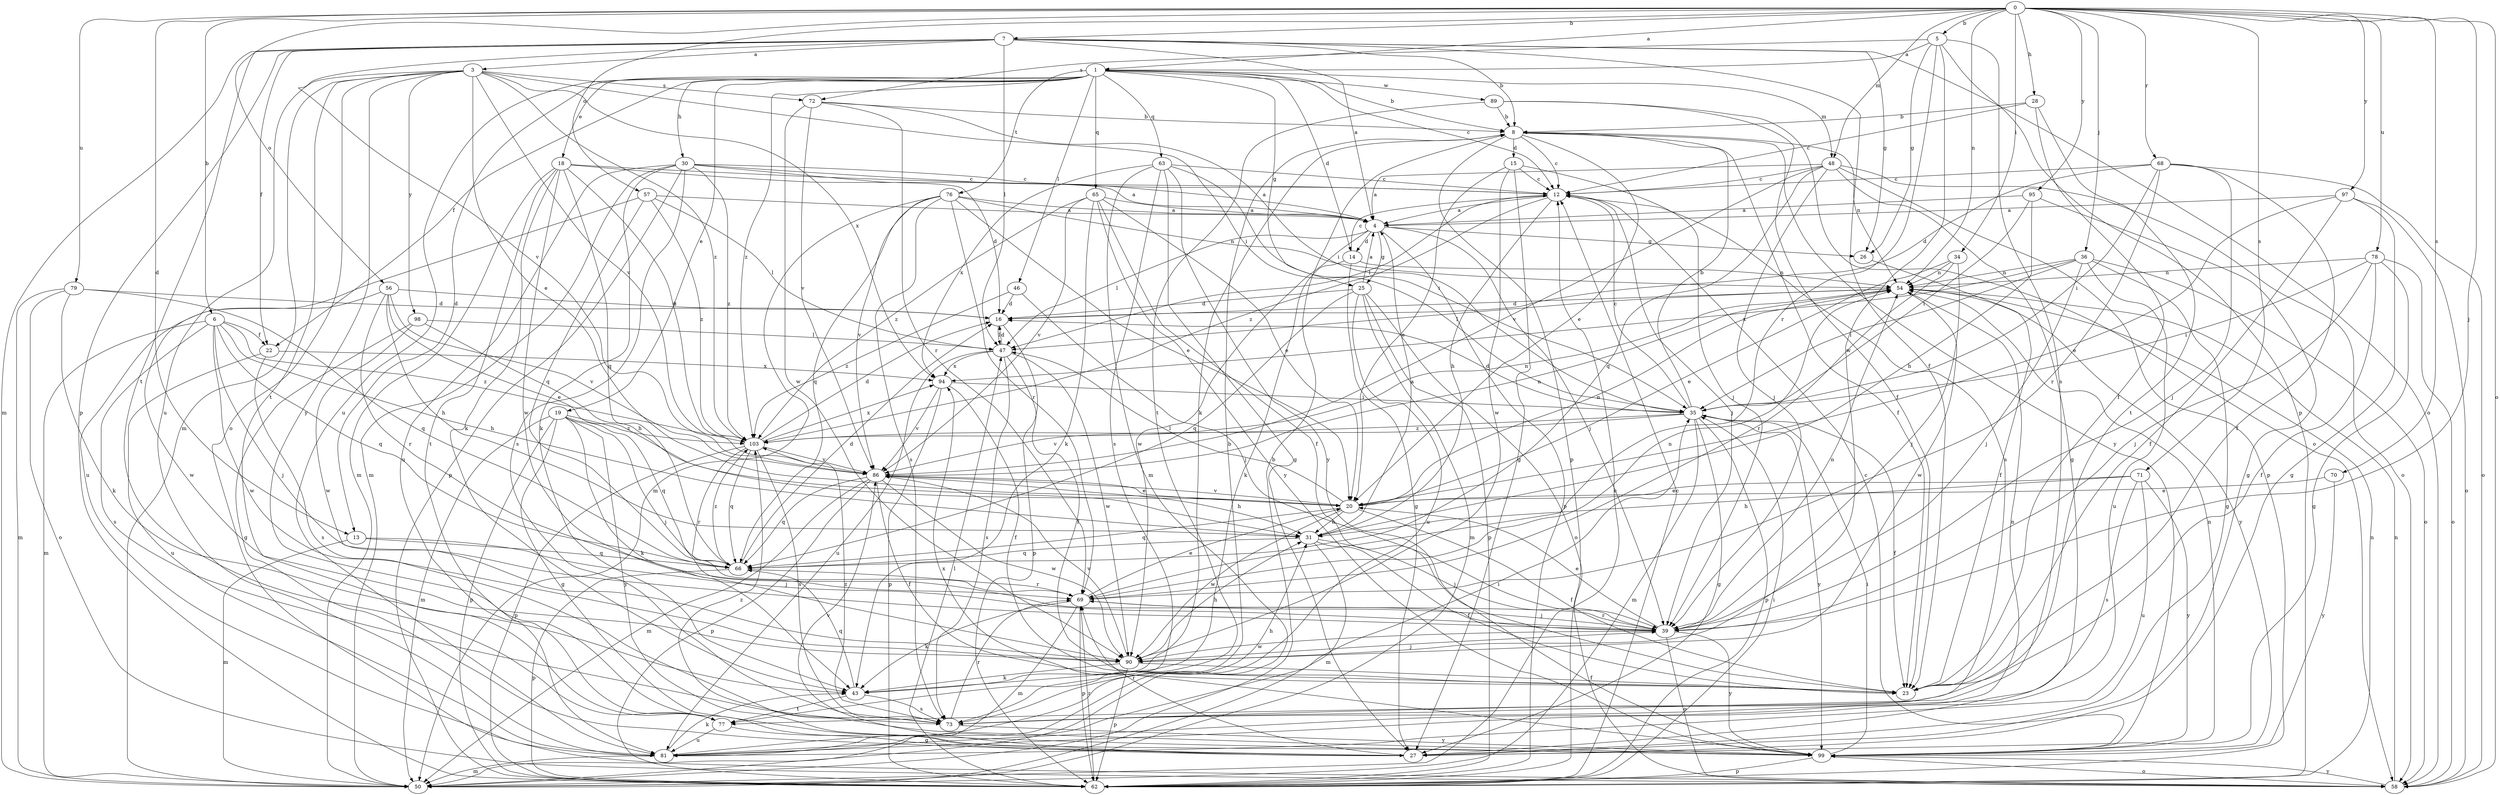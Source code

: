 strict digraph  {
0;
1;
3;
4;
5;
6;
7;
8;
12;
13;
14;
15;
16;
18;
19;
20;
22;
23;
25;
26;
27;
28;
30;
31;
34;
35;
36;
39;
43;
46;
47;
48;
50;
54;
56;
57;
58;
62;
63;
65;
66;
68;
69;
70;
71;
72;
73;
76;
77;
78;
79;
81;
86;
89;
90;
94;
95;
97;
98;
99;
103;
0 -> 1  [label=a];
0 -> 5  [label=b];
0 -> 6  [label=b];
0 -> 7  [label=b];
0 -> 13  [label=d];
0 -> 28  [label=h];
0 -> 34  [label=i];
0 -> 36  [label=j];
0 -> 39  [label=j];
0 -> 48  [label=m];
0 -> 54  [label=n];
0 -> 56  [label=o];
0 -> 57  [label=o];
0 -> 58  [label=o];
0 -> 68  [label=r];
0 -> 70  [label=s];
0 -> 71  [label=s];
0 -> 78  [label=u];
0 -> 79  [label=u];
0 -> 95  [label=y];
0 -> 97  [label=y];
1 -> 8  [label=b];
1 -> 12  [label=c];
1 -> 13  [label=d];
1 -> 14  [label=d];
1 -> 18  [label=e];
1 -> 19  [label=e];
1 -> 22  [label=f];
1 -> 25  [label=g];
1 -> 30  [label=h];
1 -> 46  [label=l];
1 -> 48  [label=m];
1 -> 63  [label=q];
1 -> 65  [label=q];
1 -> 76  [label=t];
1 -> 81  [label=u];
1 -> 89  [label=w];
1 -> 103  [label=z];
3 -> 20  [label=e];
3 -> 35  [label=i];
3 -> 50  [label=m];
3 -> 58  [label=o];
3 -> 72  [label=s];
3 -> 77  [label=t];
3 -> 81  [label=u];
3 -> 86  [label=v];
3 -> 94  [label=x];
3 -> 98  [label=y];
3 -> 99  [label=y];
3 -> 103  [label=z];
4 -> 14  [label=d];
4 -> 25  [label=g];
4 -> 26  [label=g];
4 -> 39  [label=j];
4 -> 47  [label=l];
4 -> 62  [label=p];
4 -> 90  [label=w];
5 -> 1  [label=a];
5 -> 26  [label=g];
5 -> 62  [label=p];
5 -> 69  [label=r];
5 -> 72  [label=s];
5 -> 73  [label=s];
5 -> 90  [label=w];
6 -> 22  [label=f];
6 -> 31  [label=h];
6 -> 39  [label=j];
6 -> 50  [label=m];
6 -> 66  [label=q];
6 -> 73  [label=s];
6 -> 90  [label=w];
6 -> 103  [label=z];
7 -> 3  [label=a];
7 -> 4  [label=a];
7 -> 8  [label=b];
7 -> 22  [label=f];
7 -> 23  [label=f];
7 -> 26  [label=g];
7 -> 47  [label=l];
7 -> 50  [label=m];
7 -> 58  [label=o];
7 -> 62  [label=p];
7 -> 77  [label=t];
7 -> 86  [label=v];
8 -> 12  [label=c];
8 -> 15  [label=d];
8 -> 20  [label=e];
8 -> 23  [label=f];
8 -> 43  [label=k];
8 -> 54  [label=n];
8 -> 62  [label=p];
8 -> 99  [label=y];
12 -> 4  [label=a];
12 -> 31  [label=h];
12 -> 39  [label=j];
12 -> 47  [label=l];
12 -> 73  [label=s];
12 -> 103  [label=z];
13 -> 39  [label=j];
13 -> 50  [label=m];
13 -> 66  [label=q];
14 -> 12  [label=c];
14 -> 27  [label=g];
14 -> 43  [label=k];
14 -> 54  [label=n];
15 -> 12  [label=c];
15 -> 20  [label=e];
15 -> 27  [label=g];
15 -> 39  [label=j];
15 -> 90  [label=w];
16 -> 47  [label=l];
16 -> 62  [label=p];
18 -> 4  [label=a];
18 -> 12  [label=c];
18 -> 43  [label=k];
18 -> 50  [label=m];
18 -> 66  [label=q];
18 -> 77  [label=t];
18 -> 90  [label=w];
18 -> 103  [label=z];
19 -> 27  [label=g];
19 -> 39  [label=j];
19 -> 43  [label=k];
19 -> 50  [label=m];
19 -> 62  [label=p];
19 -> 66  [label=q];
19 -> 99  [label=y];
19 -> 103  [label=z];
20 -> 23  [label=f];
20 -> 31  [label=h];
20 -> 47  [label=l];
20 -> 54  [label=n];
20 -> 66  [label=q];
20 -> 86  [label=v];
20 -> 90  [label=w];
22 -> 73  [label=s];
22 -> 81  [label=u];
22 -> 94  [label=x];
25 -> 4  [label=a];
25 -> 16  [label=d];
25 -> 50  [label=m];
25 -> 58  [label=o];
25 -> 62  [label=p];
25 -> 66  [label=q];
25 -> 81  [label=u];
26 -> 23  [label=f];
27 -> 69  [label=r];
27 -> 86  [label=v];
28 -> 8  [label=b];
28 -> 12  [label=c];
28 -> 23  [label=f];
28 -> 77  [label=t];
30 -> 4  [label=a];
30 -> 12  [label=c];
30 -> 16  [label=d];
30 -> 43  [label=k];
30 -> 50  [label=m];
30 -> 62  [label=p];
30 -> 73  [label=s];
30 -> 81  [label=u];
30 -> 103  [label=z];
31 -> 4  [label=a];
31 -> 23  [label=f];
31 -> 39  [label=j];
31 -> 50  [label=m];
31 -> 66  [label=q];
34 -> 20  [label=e];
34 -> 39  [label=j];
34 -> 54  [label=n];
34 -> 69  [label=r];
35 -> 8  [label=b];
35 -> 12  [label=c];
35 -> 16  [label=d];
35 -> 23  [label=f];
35 -> 27  [label=g];
35 -> 50  [label=m];
35 -> 62  [label=p];
35 -> 86  [label=v];
35 -> 99  [label=y];
35 -> 103  [label=z];
36 -> 27  [label=g];
36 -> 35  [label=i];
36 -> 39  [label=j];
36 -> 54  [label=n];
36 -> 58  [label=o];
36 -> 81  [label=u];
36 -> 94  [label=x];
39 -> 20  [label=e];
39 -> 54  [label=n];
39 -> 58  [label=o];
39 -> 69  [label=r];
39 -> 90  [label=w];
39 -> 99  [label=y];
43 -> 66  [label=q];
43 -> 73  [label=s];
43 -> 77  [label=t];
46 -> 16  [label=d];
46 -> 39  [label=j];
46 -> 103  [label=z];
47 -> 16  [label=d];
47 -> 23  [label=f];
47 -> 73  [label=s];
47 -> 81  [label=u];
47 -> 90  [label=w];
47 -> 94  [label=x];
48 -> 4  [label=a];
48 -> 12  [label=c];
48 -> 27  [label=g];
48 -> 39  [label=j];
48 -> 58  [label=o];
48 -> 62  [label=p];
48 -> 66  [label=q];
48 -> 86  [label=v];
50 -> 8  [label=b];
50 -> 12  [label=c];
54 -> 16  [label=d];
54 -> 47  [label=l];
54 -> 90  [label=w];
54 -> 99  [label=y];
56 -> 16  [label=d];
56 -> 20  [label=e];
56 -> 31  [label=h];
56 -> 69  [label=r];
56 -> 86  [label=v];
56 -> 90  [label=w];
57 -> 4  [label=a];
57 -> 47  [label=l];
57 -> 66  [label=q];
57 -> 81  [label=u];
57 -> 103  [label=z];
58 -> 54  [label=n];
58 -> 99  [label=y];
62 -> 12  [label=c];
62 -> 35  [label=i];
62 -> 47  [label=l];
62 -> 54  [label=n];
62 -> 69  [label=r];
63 -> 12  [label=c];
63 -> 27  [label=g];
63 -> 35  [label=i];
63 -> 50  [label=m];
63 -> 73  [label=s];
63 -> 94  [label=x];
63 -> 99  [label=y];
65 -> 4  [label=a];
65 -> 20  [label=e];
65 -> 23  [label=f];
65 -> 43  [label=k];
65 -> 86  [label=v];
65 -> 99  [label=y];
65 -> 103  [label=z];
66 -> 16  [label=d];
66 -> 62  [label=p];
66 -> 69  [label=r];
66 -> 103  [label=z];
68 -> 12  [label=c];
68 -> 16  [label=d];
68 -> 23  [label=f];
68 -> 35  [label=i];
68 -> 39  [label=j];
68 -> 58  [label=o];
68 -> 69  [label=r];
69 -> 20  [label=e];
69 -> 39  [label=j];
69 -> 43  [label=k];
69 -> 50  [label=m];
69 -> 54  [label=n];
69 -> 62  [label=p];
70 -> 20  [label=e];
70 -> 99  [label=y];
71 -> 20  [label=e];
71 -> 31  [label=h];
71 -> 73  [label=s];
71 -> 81  [label=u];
71 -> 99  [label=y];
72 -> 8  [label=b];
72 -> 35  [label=i];
72 -> 69  [label=r];
72 -> 86  [label=v];
72 -> 90  [label=w];
73 -> 31  [label=h];
73 -> 69  [label=r];
73 -> 99  [label=y];
73 -> 103  [label=z];
76 -> 4  [label=a];
76 -> 20  [label=e];
76 -> 50  [label=m];
76 -> 54  [label=n];
76 -> 66  [label=q];
76 -> 69  [label=r];
76 -> 73  [label=s];
76 -> 86  [label=v];
77 -> 27  [label=g];
77 -> 81  [label=u];
78 -> 23  [label=f];
78 -> 27  [label=g];
78 -> 35  [label=i];
78 -> 39  [label=j];
78 -> 54  [label=n];
78 -> 58  [label=o];
79 -> 16  [label=d];
79 -> 43  [label=k];
79 -> 50  [label=m];
79 -> 58  [label=o];
79 -> 66  [label=q];
81 -> 8  [label=b];
81 -> 35  [label=i];
81 -> 43  [label=k];
81 -> 50  [label=m];
81 -> 54  [label=n];
86 -> 20  [label=e];
86 -> 23  [label=f];
86 -> 31  [label=h];
86 -> 50  [label=m];
86 -> 54  [label=n];
86 -> 62  [label=p];
86 -> 66  [label=q];
86 -> 90  [label=w];
89 -> 8  [label=b];
89 -> 23  [label=f];
89 -> 58  [label=o];
89 -> 77  [label=t];
90 -> 23  [label=f];
90 -> 31  [label=h];
90 -> 39  [label=j];
90 -> 43  [label=k];
90 -> 62  [label=p];
90 -> 86  [label=v];
94 -> 23  [label=f];
94 -> 35  [label=i];
94 -> 62  [label=p];
94 -> 86  [label=v];
95 -> 4  [label=a];
95 -> 27  [label=g];
95 -> 31  [label=h];
95 -> 35  [label=i];
97 -> 4  [label=a];
97 -> 20  [label=e];
97 -> 23  [label=f];
97 -> 27  [label=g];
97 -> 58  [label=o];
98 -> 27  [label=g];
98 -> 31  [label=h];
98 -> 47  [label=l];
98 -> 90  [label=w];
99 -> 12  [label=c];
99 -> 35  [label=i];
99 -> 54  [label=n];
99 -> 58  [label=o];
99 -> 62  [label=p];
99 -> 94  [label=x];
99 -> 103  [label=z];
103 -> 16  [label=d];
103 -> 54  [label=n];
103 -> 62  [label=p];
103 -> 66  [label=q];
103 -> 69  [label=r];
103 -> 73  [label=s];
103 -> 86  [label=v];
103 -> 94  [label=x];
}
